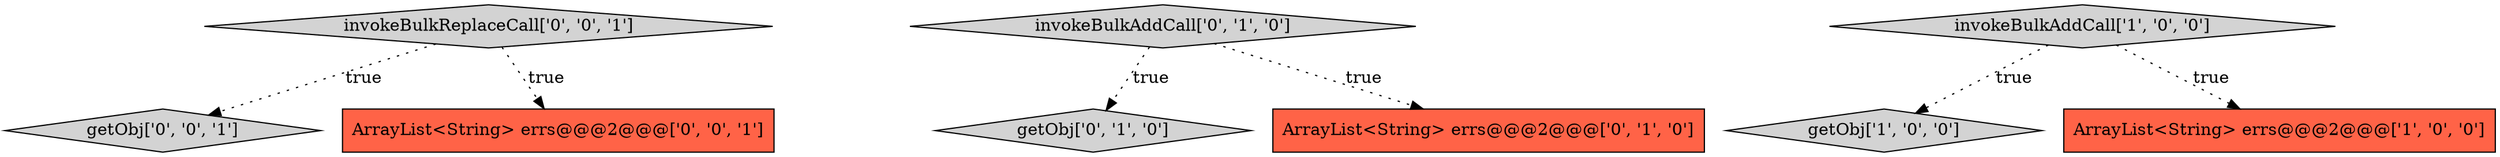 digraph {
6 [style = filled, label = "invokeBulkReplaceCall['0', '0', '1']", fillcolor = lightgray, shape = diamond image = "AAA0AAABBB3BBB"];
8 [style = filled, label = "getObj['0', '0', '1']", fillcolor = lightgray, shape = diamond image = "AAA0AAABBB3BBB"];
7 [style = filled, label = "ArrayList<String> errs@@@2@@@['0', '0', '1']", fillcolor = tomato, shape = box image = "AAA0AAABBB3BBB"];
4 [style = filled, label = "invokeBulkAddCall['0', '1', '0']", fillcolor = lightgray, shape = diamond image = "AAA0AAABBB2BBB"];
1 [style = filled, label = "getObj['1', '0', '0']", fillcolor = lightgray, shape = diamond image = "AAA0AAABBB1BBB"];
3 [style = filled, label = "getObj['0', '1', '0']", fillcolor = lightgray, shape = diamond image = "AAA0AAABBB2BBB"];
5 [style = filled, label = "ArrayList<String> errs@@@2@@@['0', '1', '0']", fillcolor = tomato, shape = box image = "AAA0AAABBB2BBB"];
0 [style = filled, label = "ArrayList<String> errs@@@2@@@['1', '0', '0']", fillcolor = tomato, shape = box image = "AAA0AAABBB1BBB"];
2 [style = filled, label = "invokeBulkAddCall['1', '0', '0']", fillcolor = lightgray, shape = diamond image = "AAA0AAABBB1BBB"];
4->5 [style = dotted, label="true"];
2->0 [style = dotted, label="true"];
4->3 [style = dotted, label="true"];
2->1 [style = dotted, label="true"];
6->8 [style = dotted, label="true"];
6->7 [style = dotted, label="true"];
}
